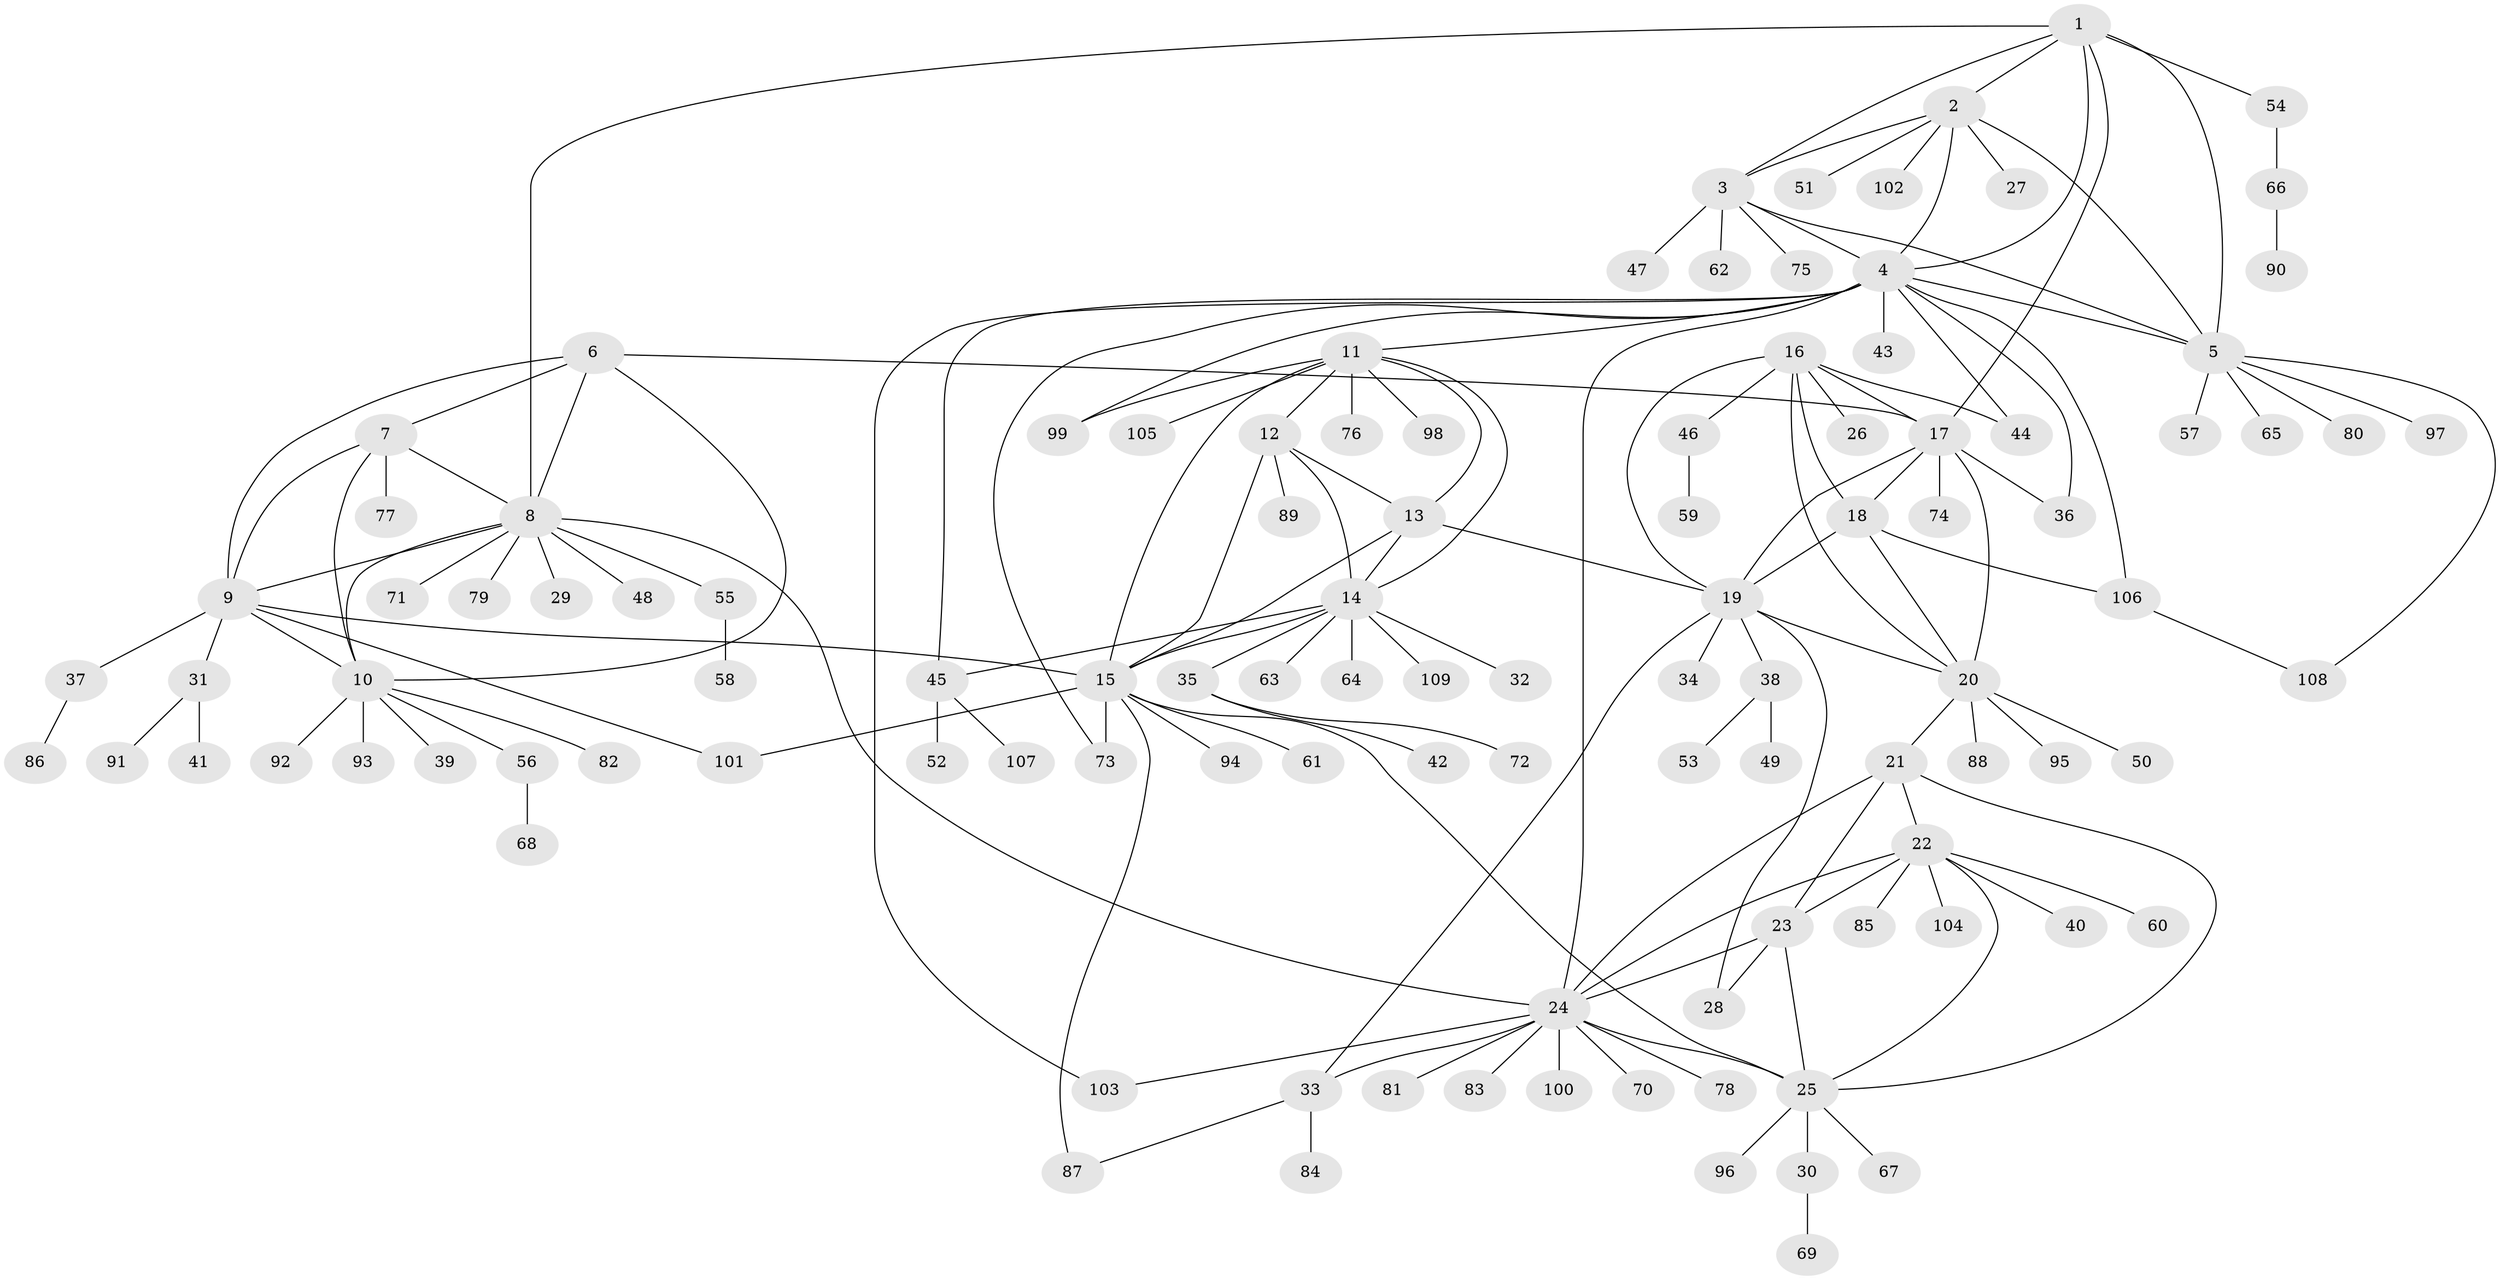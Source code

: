 // coarse degree distribution, {8: 0.015384615384615385, 9: 0.015384615384615385, 3: 0.015384615384615385, 4: 0.03076923076923077, 11: 0.015384615384615385, 2: 0.046153846153846156, 1: 0.7846153846153846, 12: 0.03076923076923077, 7: 0.015384615384615385, 15: 0.015384615384615385, 10: 0.015384615384615385}
// Generated by graph-tools (version 1.1) at 2025/58/03/04/25 21:58:46]
// undirected, 109 vertices, 156 edges
graph export_dot {
graph [start="1"]
  node [color=gray90,style=filled];
  1;
  2;
  3;
  4;
  5;
  6;
  7;
  8;
  9;
  10;
  11;
  12;
  13;
  14;
  15;
  16;
  17;
  18;
  19;
  20;
  21;
  22;
  23;
  24;
  25;
  26;
  27;
  28;
  29;
  30;
  31;
  32;
  33;
  34;
  35;
  36;
  37;
  38;
  39;
  40;
  41;
  42;
  43;
  44;
  45;
  46;
  47;
  48;
  49;
  50;
  51;
  52;
  53;
  54;
  55;
  56;
  57;
  58;
  59;
  60;
  61;
  62;
  63;
  64;
  65;
  66;
  67;
  68;
  69;
  70;
  71;
  72;
  73;
  74;
  75;
  76;
  77;
  78;
  79;
  80;
  81;
  82;
  83;
  84;
  85;
  86;
  87;
  88;
  89;
  90;
  91;
  92;
  93;
  94;
  95;
  96;
  97;
  98;
  99;
  100;
  101;
  102;
  103;
  104;
  105;
  106;
  107;
  108;
  109;
  1 -- 2;
  1 -- 3;
  1 -- 4;
  1 -- 5;
  1 -- 8;
  1 -- 17;
  1 -- 54;
  2 -- 3;
  2 -- 4;
  2 -- 5;
  2 -- 27;
  2 -- 51;
  2 -- 102;
  3 -- 4;
  3 -- 5;
  3 -- 47;
  3 -- 62;
  3 -- 75;
  4 -- 5;
  4 -- 11;
  4 -- 24;
  4 -- 36;
  4 -- 43;
  4 -- 44;
  4 -- 45;
  4 -- 73;
  4 -- 99;
  4 -- 103;
  4 -- 106;
  5 -- 57;
  5 -- 65;
  5 -- 80;
  5 -- 97;
  5 -- 108;
  6 -- 7;
  6 -- 8;
  6 -- 9;
  6 -- 10;
  6 -- 17;
  7 -- 8;
  7 -- 9;
  7 -- 10;
  7 -- 77;
  8 -- 9;
  8 -- 10;
  8 -- 24;
  8 -- 29;
  8 -- 48;
  8 -- 55;
  8 -- 71;
  8 -- 79;
  9 -- 10;
  9 -- 15;
  9 -- 31;
  9 -- 37;
  9 -- 101;
  10 -- 39;
  10 -- 56;
  10 -- 82;
  10 -- 92;
  10 -- 93;
  11 -- 12;
  11 -- 13;
  11 -- 14;
  11 -- 15;
  11 -- 76;
  11 -- 98;
  11 -- 99;
  11 -- 105;
  12 -- 13;
  12 -- 14;
  12 -- 15;
  12 -- 89;
  13 -- 14;
  13 -- 15;
  13 -- 19;
  14 -- 15;
  14 -- 32;
  14 -- 35;
  14 -- 45;
  14 -- 63;
  14 -- 64;
  14 -- 109;
  15 -- 25;
  15 -- 61;
  15 -- 73;
  15 -- 87;
  15 -- 94;
  15 -- 101;
  16 -- 17;
  16 -- 18;
  16 -- 19;
  16 -- 20;
  16 -- 26;
  16 -- 44;
  16 -- 46;
  17 -- 18;
  17 -- 19;
  17 -- 20;
  17 -- 36;
  17 -- 74;
  18 -- 19;
  18 -- 20;
  18 -- 106;
  19 -- 20;
  19 -- 28;
  19 -- 33;
  19 -- 34;
  19 -- 38;
  20 -- 21;
  20 -- 50;
  20 -- 88;
  20 -- 95;
  21 -- 22;
  21 -- 23;
  21 -- 24;
  21 -- 25;
  22 -- 23;
  22 -- 24;
  22 -- 25;
  22 -- 40;
  22 -- 60;
  22 -- 85;
  22 -- 104;
  23 -- 24;
  23 -- 25;
  23 -- 28;
  24 -- 25;
  24 -- 33;
  24 -- 70;
  24 -- 78;
  24 -- 81;
  24 -- 83;
  24 -- 100;
  24 -- 103;
  25 -- 30;
  25 -- 67;
  25 -- 96;
  30 -- 69;
  31 -- 41;
  31 -- 91;
  33 -- 84;
  33 -- 87;
  35 -- 42;
  35 -- 72;
  37 -- 86;
  38 -- 49;
  38 -- 53;
  45 -- 52;
  45 -- 107;
  46 -- 59;
  54 -- 66;
  55 -- 58;
  56 -- 68;
  66 -- 90;
  106 -- 108;
}
